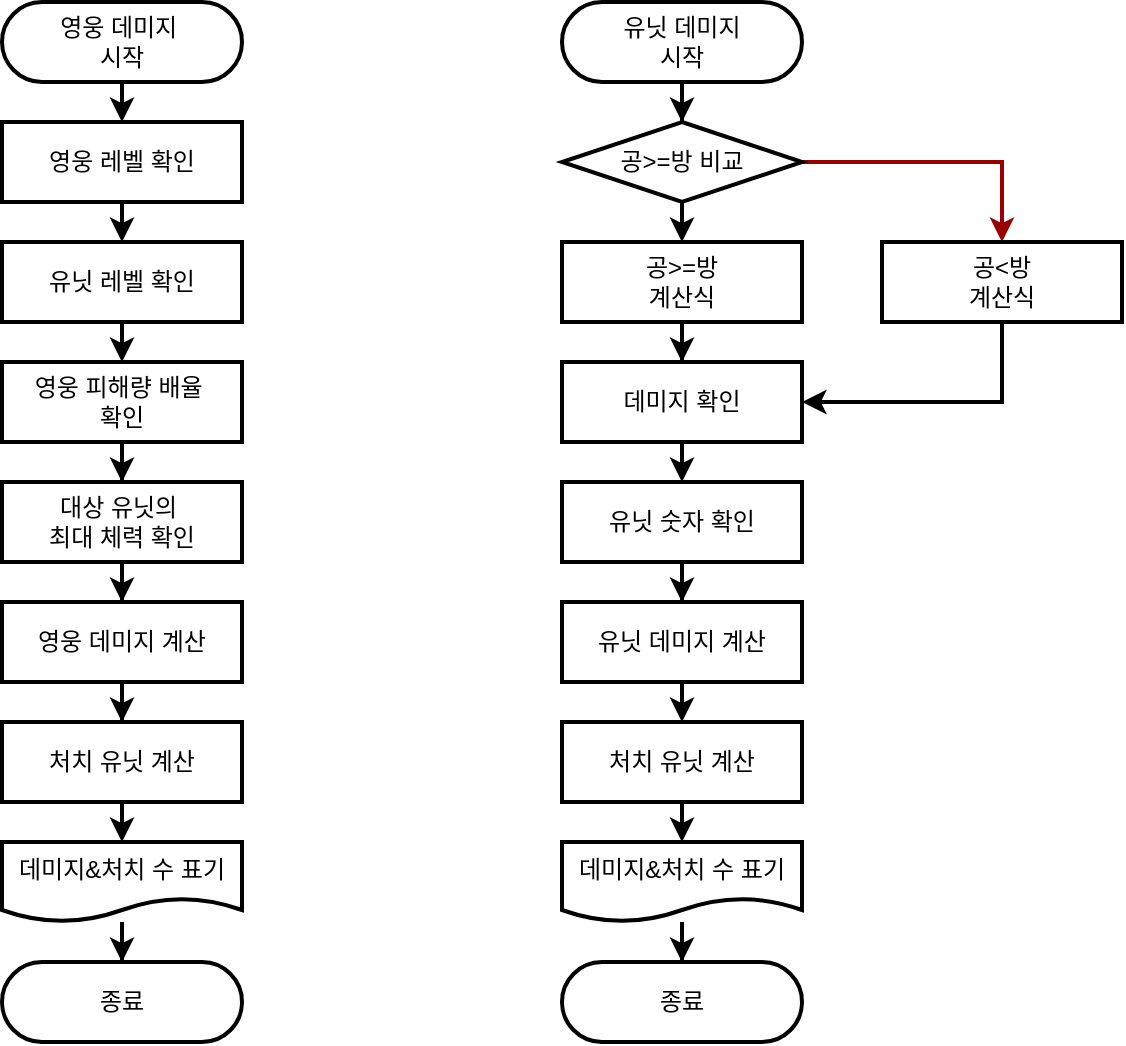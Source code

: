 <mxfile version="24.2.5" type="device">
  <diagram id="zcjibLL_gPydBBILLsIe" name="페이지-1">
    <mxGraphModel dx="1434" dy="1941" grid="1" gridSize="10" guides="1" tooltips="1" connect="1" arrows="1" fold="1" page="1" pageScale="1" pageWidth="827" pageHeight="1169" math="0" shadow="0">
      <root>
        <mxCell id="0" />
        <mxCell id="1" parent="0" />
        <mxCell id="GFys1qVPGQ3j7j_DiY-b-15" style="edgeStyle=orthogonalEdgeStyle;rounded=0;orthogonalLoop=1;jettySize=auto;html=1;exitX=0.5;exitY=1;exitDx=0;exitDy=0;entryX=0.5;entryY=0;entryDx=0;entryDy=0;strokeWidth=2;" edge="1" parent="1" source="GFys1qVPGQ3j7j_DiY-b-1" target="GFys1qVPGQ3j7j_DiY-b-13">
          <mxGeometry relative="1" as="geometry" />
        </mxCell>
        <mxCell id="GFys1qVPGQ3j7j_DiY-b-16" style="edgeStyle=orthogonalEdgeStyle;rounded=0;orthogonalLoop=1;jettySize=auto;html=1;exitX=1;exitY=0.5;exitDx=0;exitDy=0;strokeColor=#990000;strokeWidth=2;" edge="1" parent="1" source="GFys1qVPGQ3j7j_DiY-b-1" target="GFys1qVPGQ3j7j_DiY-b-14">
          <mxGeometry relative="1" as="geometry" />
        </mxCell>
        <mxCell id="GFys1qVPGQ3j7j_DiY-b-1" value="공&amp;gt;=방 비교" style="rhombus;whiteSpace=wrap;html=1;strokeWidth=2;" vertex="1" parent="1">
          <mxGeometry x="360" y="60" width="120" height="40" as="geometry" />
        </mxCell>
        <mxCell id="GFys1qVPGQ3j7j_DiY-b-28" style="edgeStyle=orthogonalEdgeStyle;rounded=0;orthogonalLoop=1;jettySize=auto;html=1;exitX=0.5;exitY=1;exitDx=0;exitDy=0;entryX=0.5;entryY=0;entryDx=0;entryDy=0;strokeWidth=2;" edge="1" parent="1" source="GFys1qVPGQ3j7j_DiY-b-2" target="GFys1qVPGQ3j7j_DiY-b-27">
          <mxGeometry relative="1" as="geometry" />
        </mxCell>
        <mxCell id="GFys1qVPGQ3j7j_DiY-b-2" value="영웅 데미지&amp;nbsp;&lt;div&gt;시작&lt;/div&gt;" style="rounded=1;whiteSpace=wrap;html=1;arcSize=50;strokeWidth=2;" vertex="1" parent="1">
          <mxGeometry x="80" width="120" height="40" as="geometry" />
        </mxCell>
        <mxCell id="GFys1qVPGQ3j7j_DiY-b-8" style="edgeStyle=orthogonalEdgeStyle;rounded=0;orthogonalLoop=1;jettySize=auto;html=1;exitX=0.5;exitY=1;exitDx=0;exitDy=0;strokeWidth=2;" edge="1" parent="1" source="GFys1qVPGQ3j7j_DiY-b-3" target="GFys1qVPGQ3j7j_DiY-b-4">
          <mxGeometry relative="1" as="geometry" />
        </mxCell>
        <mxCell id="GFys1qVPGQ3j7j_DiY-b-3" value="영웅 피해량 배율&amp;nbsp;&lt;div&gt;확인&lt;/div&gt;" style="rounded=1;whiteSpace=wrap;html=1;arcSize=0;strokeWidth=2;" vertex="1" parent="1">
          <mxGeometry x="80" y="180" width="120" height="40" as="geometry" />
        </mxCell>
        <mxCell id="GFys1qVPGQ3j7j_DiY-b-9" style="edgeStyle=orthogonalEdgeStyle;rounded=0;orthogonalLoop=1;jettySize=auto;html=1;exitX=0.5;exitY=1;exitDx=0;exitDy=0;strokeWidth=2;" edge="1" parent="1" source="GFys1qVPGQ3j7j_DiY-b-4" target="GFys1qVPGQ3j7j_DiY-b-26">
          <mxGeometry relative="1" as="geometry">
            <mxPoint x="140" y="300" as="targetPoint" />
          </mxGeometry>
        </mxCell>
        <mxCell id="GFys1qVPGQ3j7j_DiY-b-4" value="대상 유닛의&amp;nbsp;&lt;div&gt;최대 체력 확인&lt;/div&gt;" style="rounded=1;whiteSpace=wrap;html=1;arcSize=0;strokeWidth=2;" vertex="1" parent="1">
          <mxGeometry x="80" y="240" width="120" height="40" as="geometry" />
        </mxCell>
        <mxCell id="GFys1qVPGQ3j7j_DiY-b-17" style="edgeStyle=orthogonalEdgeStyle;rounded=0;orthogonalLoop=1;jettySize=auto;html=1;exitX=0.5;exitY=1;exitDx=0;exitDy=0;strokeWidth=2;" edge="1" parent="1" source="GFys1qVPGQ3j7j_DiY-b-10" target="GFys1qVPGQ3j7j_DiY-b-1">
          <mxGeometry relative="1" as="geometry" />
        </mxCell>
        <mxCell id="GFys1qVPGQ3j7j_DiY-b-10" value="유닛 데미지&lt;div&gt;시작&lt;/div&gt;" style="rounded=1;whiteSpace=wrap;html=1;arcSize=50;strokeWidth=2;" vertex="1" parent="1">
          <mxGeometry x="360" width="120" height="40" as="geometry" />
        </mxCell>
        <mxCell id="GFys1qVPGQ3j7j_DiY-b-19" style="edgeStyle=orthogonalEdgeStyle;rounded=0;orthogonalLoop=1;jettySize=auto;html=1;exitX=0.5;exitY=1;exitDx=0;exitDy=0;strokeWidth=2;" edge="1" parent="1" source="GFys1qVPGQ3j7j_DiY-b-13" target="GFys1qVPGQ3j7j_DiY-b-18">
          <mxGeometry relative="1" as="geometry" />
        </mxCell>
        <mxCell id="GFys1qVPGQ3j7j_DiY-b-13" value="공&amp;gt;=방&lt;div&gt;계산식&lt;/div&gt;" style="rounded=1;whiteSpace=wrap;html=1;arcSize=0;strokeWidth=2;" vertex="1" parent="1">
          <mxGeometry x="360" y="120" width="120" height="40" as="geometry" />
        </mxCell>
        <mxCell id="GFys1qVPGQ3j7j_DiY-b-20" style="edgeStyle=orthogonalEdgeStyle;rounded=0;orthogonalLoop=1;jettySize=auto;html=1;exitX=0.5;exitY=1;exitDx=0;exitDy=0;entryX=1;entryY=0.5;entryDx=0;entryDy=0;strokeWidth=2;" edge="1" parent="1" source="GFys1qVPGQ3j7j_DiY-b-14" target="GFys1qVPGQ3j7j_DiY-b-18">
          <mxGeometry relative="1" as="geometry" />
        </mxCell>
        <mxCell id="GFys1qVPGQ3j7j_DiY-b-14" value="공&amp;lt;방&lt;div&gt;계산식&lt;/div&gt;" style="rounded=1;whiteSpace=wrap;html=1;arcSize=0;strokeWidth=2;" vertex="1" parent="1">
          <mxGeometry x="520" y="120" width="120" height="40" as="geometry" />
        </mxCell>
        <mxCell id="GFys1qVPGQ3j7j_DiY-b-24" style="edgeStyle=orthogonalEdgeStyle;rounded=0;orthogonalLoop=1;jettySize=auto;html=1;exitX=0.5;exitY=1;exitDx=0;exitDy=0;entryX=0.5;entryY=0;entryDx=0;entryDy=0;strokeWidth=2;" edge="1" parent="1" source="GFys1qVPGQ3j7j_DiY-b-18" target="GFys1qVPGQ3j7j_DiY-b-23">
          <mxGeometry relative="1" as="geometry" />
        </mxCell>
        <mxCell id="GFys1qVPGQ3j7j_DiY-b-18" value="데미지 확인" style="rounded=1;whiteSpace=wrap;html=1;arcSize=0;strokeWidth=2;" vertex="1" parent="1">
          <mxGeometry x="360" y="180" width="120" height="40" as="geometry" />
        </mxCell>
        <mxCell id="GFys1qVPGQ3j7j_DiY-b-36" style="edgeStyle=orthogonalEdgeStyle;rounded=0;orthogonalLoop=1;jettySize=auto;html=1;exitX=0.5;exitY=1;exitDx=0;exitDy=0;strokeWidth=2;entryX=0.5;entryY=0;entryDx=0;entryDy=0;" edge="1" parent="1" source="GFys1qVPGQ3j7j_DiY-b-21" target="GFys1qVPGQ3j7j_DiY-b-42">
          <mxGeometry relative="1" as="geometry">
            <mxPoint x="420" y="360" as="targetPoint" />
          </mxGeometry>
        </mxCell>
        <mxCell id="GFys1qVPGQ3j7j_DiY-b-21" value="유닛 데미지 계산" style="rounded=1;whiteSpace=wrap;html=1;arcSize=0;strokeWidth=2;" vertex="1" parent="1">
          <mxGeometry x="360" y="300" width="120" height="40" as="geometry" />
        </mxCell>
        <mxCell id="GFys1qVPGQ3j7j_DiY-b-25" style="edgeStyle=orthogonalEdgeStyle;rounded=0;orthogonalLoop=1;jettySize=auto;html=1;exitX=0.5;exitY=1;exitDx=0;exitDy=0;strokeWidth=2;" edge="1" parent="1" source="GFys1qVPGQ3j7j_DiY-b-23" target="GFys1qVPGQ3j7j_DiY-b-21">
          <mxGeometry relative="1" as="geometry" />
        </mxCell>
        <mxCell id="GFys1qVPGQ3j7j_DiY-b-23" value="유닛 숫자 확인" style="rounded=1;whiteSpace=wrap;html=1;arcSize=0;strokeWidth=2;" vertex="1" parent="1">
          <mxGeometry x="360" y="240" width="120" height="40" as="geometry" />
        </mxCell>
        <mxCell id="GFys1qVPGQ3j7j_DiY-b-33" style="edgeStyle=orthogonalEdgeStyle;rounded=0;orthogonalLoop=1;jettySize=auto;html=1;exitX=0.5;exitY=1;exitDx=0;exitDy=0;strokeWidth=2;" edge="1" parent="1" source="GFys1qVPGQ3j7j_DiY-b-26" target="GFys1qVPGQ3j7j_DiY-b-41">
          <mxGeometry relative="1" as="geometry">
            <mxPoint x="140" y="360" as="targetPoint" />
          </mxGeometry>
        </mxCell>
        <mxCell id="GFys1qVPGQ3j7j_DiY-b-26" value="영웅 데미지 계산" style="rounded=1;whiteSpace=wrap;html=1;arcSize=0;strokeWidth=2;" vertex="1" parent="1">
          <mxGeometry x="80" y="300" width="120" height="40" as="geometry" />
        </mxCell>
        <mxCell id="GFys1qVPGQ3j7j_DiY-b-30" style="edgeStyle=orthogonalEdgeStyle;rounded=0;orthogonalLoop=1;jettySize=auto;html=1;exitX=0.5;exitY=1;exitDx=0;exitDy=0;entryX=0.5;entryY=0;entryDx=0;entryDy=0;strokeWidth=2;" edge="1" parent="1" source="GFys1qVPGQ3j7j_DiY-b-27" target="GFys1qVPGQ3j7j_DiY-b-29">
          <mxGeometry relative="1" as="geometry" />
        </mxCell>
        <mxCell id="GFys1qVPGQ3j7j_DiY-b-27" value="영웅 레벨 확인" style="rounded=1;whiteSpace=wrap;html=1;arcSize=0;strokeWidth=2;" vertex="1" parent="1">
          <mxGeometry x="80" y="60" width="120" height="40" as="geometry" />
        </mxCell>
        <mxCell id="GFys1qVPGQ3j7j_DiY-b-31" style="edgeStyle=orthogonalEdgeStyle;rounded=0;orthogonalLoop=1;jettySize=auto;html=1;exitX=0.5;exitY=1;exitDx=0;exitDy=0;entryX=0.5;entryY=0;entryDx=0;entryDy=0;strokeWidth=2;" edge="1" parent="1" source="GFys1qVPGQ3j7j_DiY-b-29" target="GFys1qVPGQ3j7j_DiY-b-3">
          <mxGeometry relative="1" as="geometry" />
        </mxCell>
        <mxCell id="GFys1qVPGQ3j7j_DiY-b-29" value="유닛 레벨 확인" style="rounded=1;whiteSpace=wrap;html=1;arcSize=0;strokeWidth=2;" vertex="1" parent="1">
          <mxGeometry x="80" y="120" width="120" height="40" as="geometry" />
        </mxCell>
        <mxCell id="GFys1qVPGQ3j7j_DiY-b-45" style="edgeStyle=orthogonalEdgeStyle;rounded=0;orthogonalLoop=1;jettySize=auto;html=1;exitX=0.5;exitY=1;exitDx=0;exitDy=0;entryX=0.5;entryY=0;entryDx=0;entryDy=0;strokeWidth=2;" edge="1" parent="1" source="GFys1qVPGQ3j7j_DiY-b-41" target="GFys1qVPGQ3j7j_DiY-b-43">
          <mxGeometry relative="1" as="geometry" />
        </mxCell>
        <mxCell id="GFys1qVPGQ3j7j_DiY-b-41" value="처치 유닛 계산" style="rounded=1;whiteSpace=wrap;html=1;arcSize=0;strokeWidth=2;" vertex="1" parent="1">
          <mxGeometry x="80" y="360" width="120" height="40" as="geometry" />
        </mxCell>
        <mxCell id="GFys1qVPGQ3j7j_DiY-b-46" style="edgeStyle=orthogonalEdgeStyle;rounded=0;orthogonalLoop=1;jettySize=auto;html=1;exitX=0.5;exitY=1;exitDx=0;exitDy=0;entryX=0.5;entryY=0;entryDx=0;entryDy=0;strokeWidth=2;" edge="1" parent="1" source="GFys1qVPGQ3j7j_DiY-b-42" target="GFys1qVPGQ3j7j_DiY-b-44">
          <mxGeometry relative="1" as="geometry" />
        </mxCell>
        <mxCell id="GFys1qVPGQ3j7j_DiY-b-42" value="처치 유닛 계산" style="rounded=1;whiteSpace=wrap;html=1;arcSize=0;strokeWidth=2;" vertex="1" parent="1">
          <mxGeometry x="360" y="360" width="120" height="40" as="geometry" />
        </mxCell>
        <mxCell id="GFys1qVPGQ3j7j_DiY-b-49" style="edgeStyle=orthogonalEdgeStyle;rounded=0;orthogonalLoop=1;jettySize=auto;html=1;entryX=0.5;entryY=0;entryDx=0;entryDy=0;strokeWidth=2;" edge="1" parent="1" source="GFys1qVPGQ3j7j_DiY-b-43" target="GFys1qVPGQ3j7j_DiY-b-47">
          <mxGeometry relative="1" as="geometry" />
        </mxCell>
        <mxCell id="GFys1qVPGQ3j7j_DiY-b-43" value="데미지&amp;amp;처치 수 표기" style="shape=document;whiteSpace=wrap;html=1;boundedLbl=1;strokeWidth=2;" vertex="1" parent="1">
          <mxGeometry x="80" y="420" width="120" height="40" as="geometry" />
        </mxCell>
        <mxCell id="GFys1qVPGQ3j7j_DiY-b-50" style="edgeStyle=orthogonalEdgeStyle;rounded=0;orthogonalLoop=1;jettySize=auto;html=1;entryX=0.5;entryY=0;entryDx=0;entryDy=0;strokeWidth=2;" edge="1" parent="1" source="GFys1qVPGQ3j7j_DiY-b-44" target="GFys1qVPGQ3j7j_DiY-b-48">
          <mxGeometry relative="1" as="geometry" />
        </mxCell>
        <mxCell id="GFys1qVPGQ3j7j_DiY-b-44" value="데미지&amp;amp;처치 수 표기" style="shape=document;whiteSpace=wrap;html=1;boundedLbl=1;strokeWidth=2;" vertex="1" parent="1">
          <mxGeometry x="360" y="420" width="120" height="40" as="geometry" />
        </mxCell>
        <mxCell id="GFys1qVPGQ3j7j_DiY-b-47" value="종료" style="rounded=1;whiteSpace=wrap;html=1;arcSize=50;strokeWidth=2;" vertex="1" parent="1">
          <mxGeometry x="80" y="480" width="120" height="40" as="geometry" />
        </mxCell>
        <mxCell id="GFys1qVPGQ3j7j_DiY-b-48" value="종료" style="rounded=1;whiteSpace=wrap;html=1;arcSize=50;strokeWidth=2;" vertex="1" parent="1">
          <mxGeometry x="360" y="480" width="120" height="40" as="geometry" />
        </mxCell>
      </root>
    </mxGraphModel>
  </diagram>
</mxfile>
